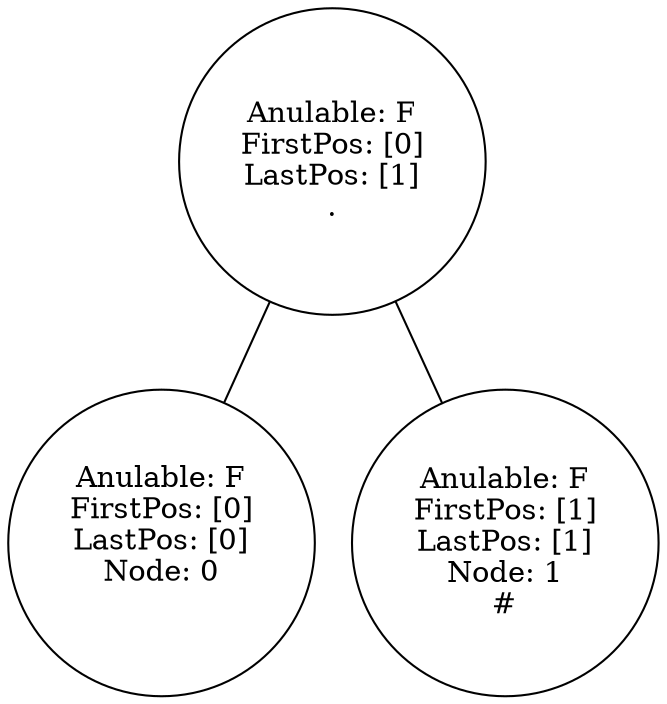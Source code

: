 graph G {AND_0 [label="Anulable: F
FirstPos: [0]
LastPos: [1]
.", shape="circle", width=1, height=1];
I_0 [label="Anulable: F
FirstPos: [0]
LastPos: [0]
Node: 0

", shape="circle", width=1, height=1];
I_ACEPTANCE_1 [label="Anulable: F
FirstPos: [1]
LastPos: [1]
Node: 1
#", shape="circle", width=1, height=1];
AND_0 -- I_0;
AND_0 -- I_ACEPTANCE_1;
}